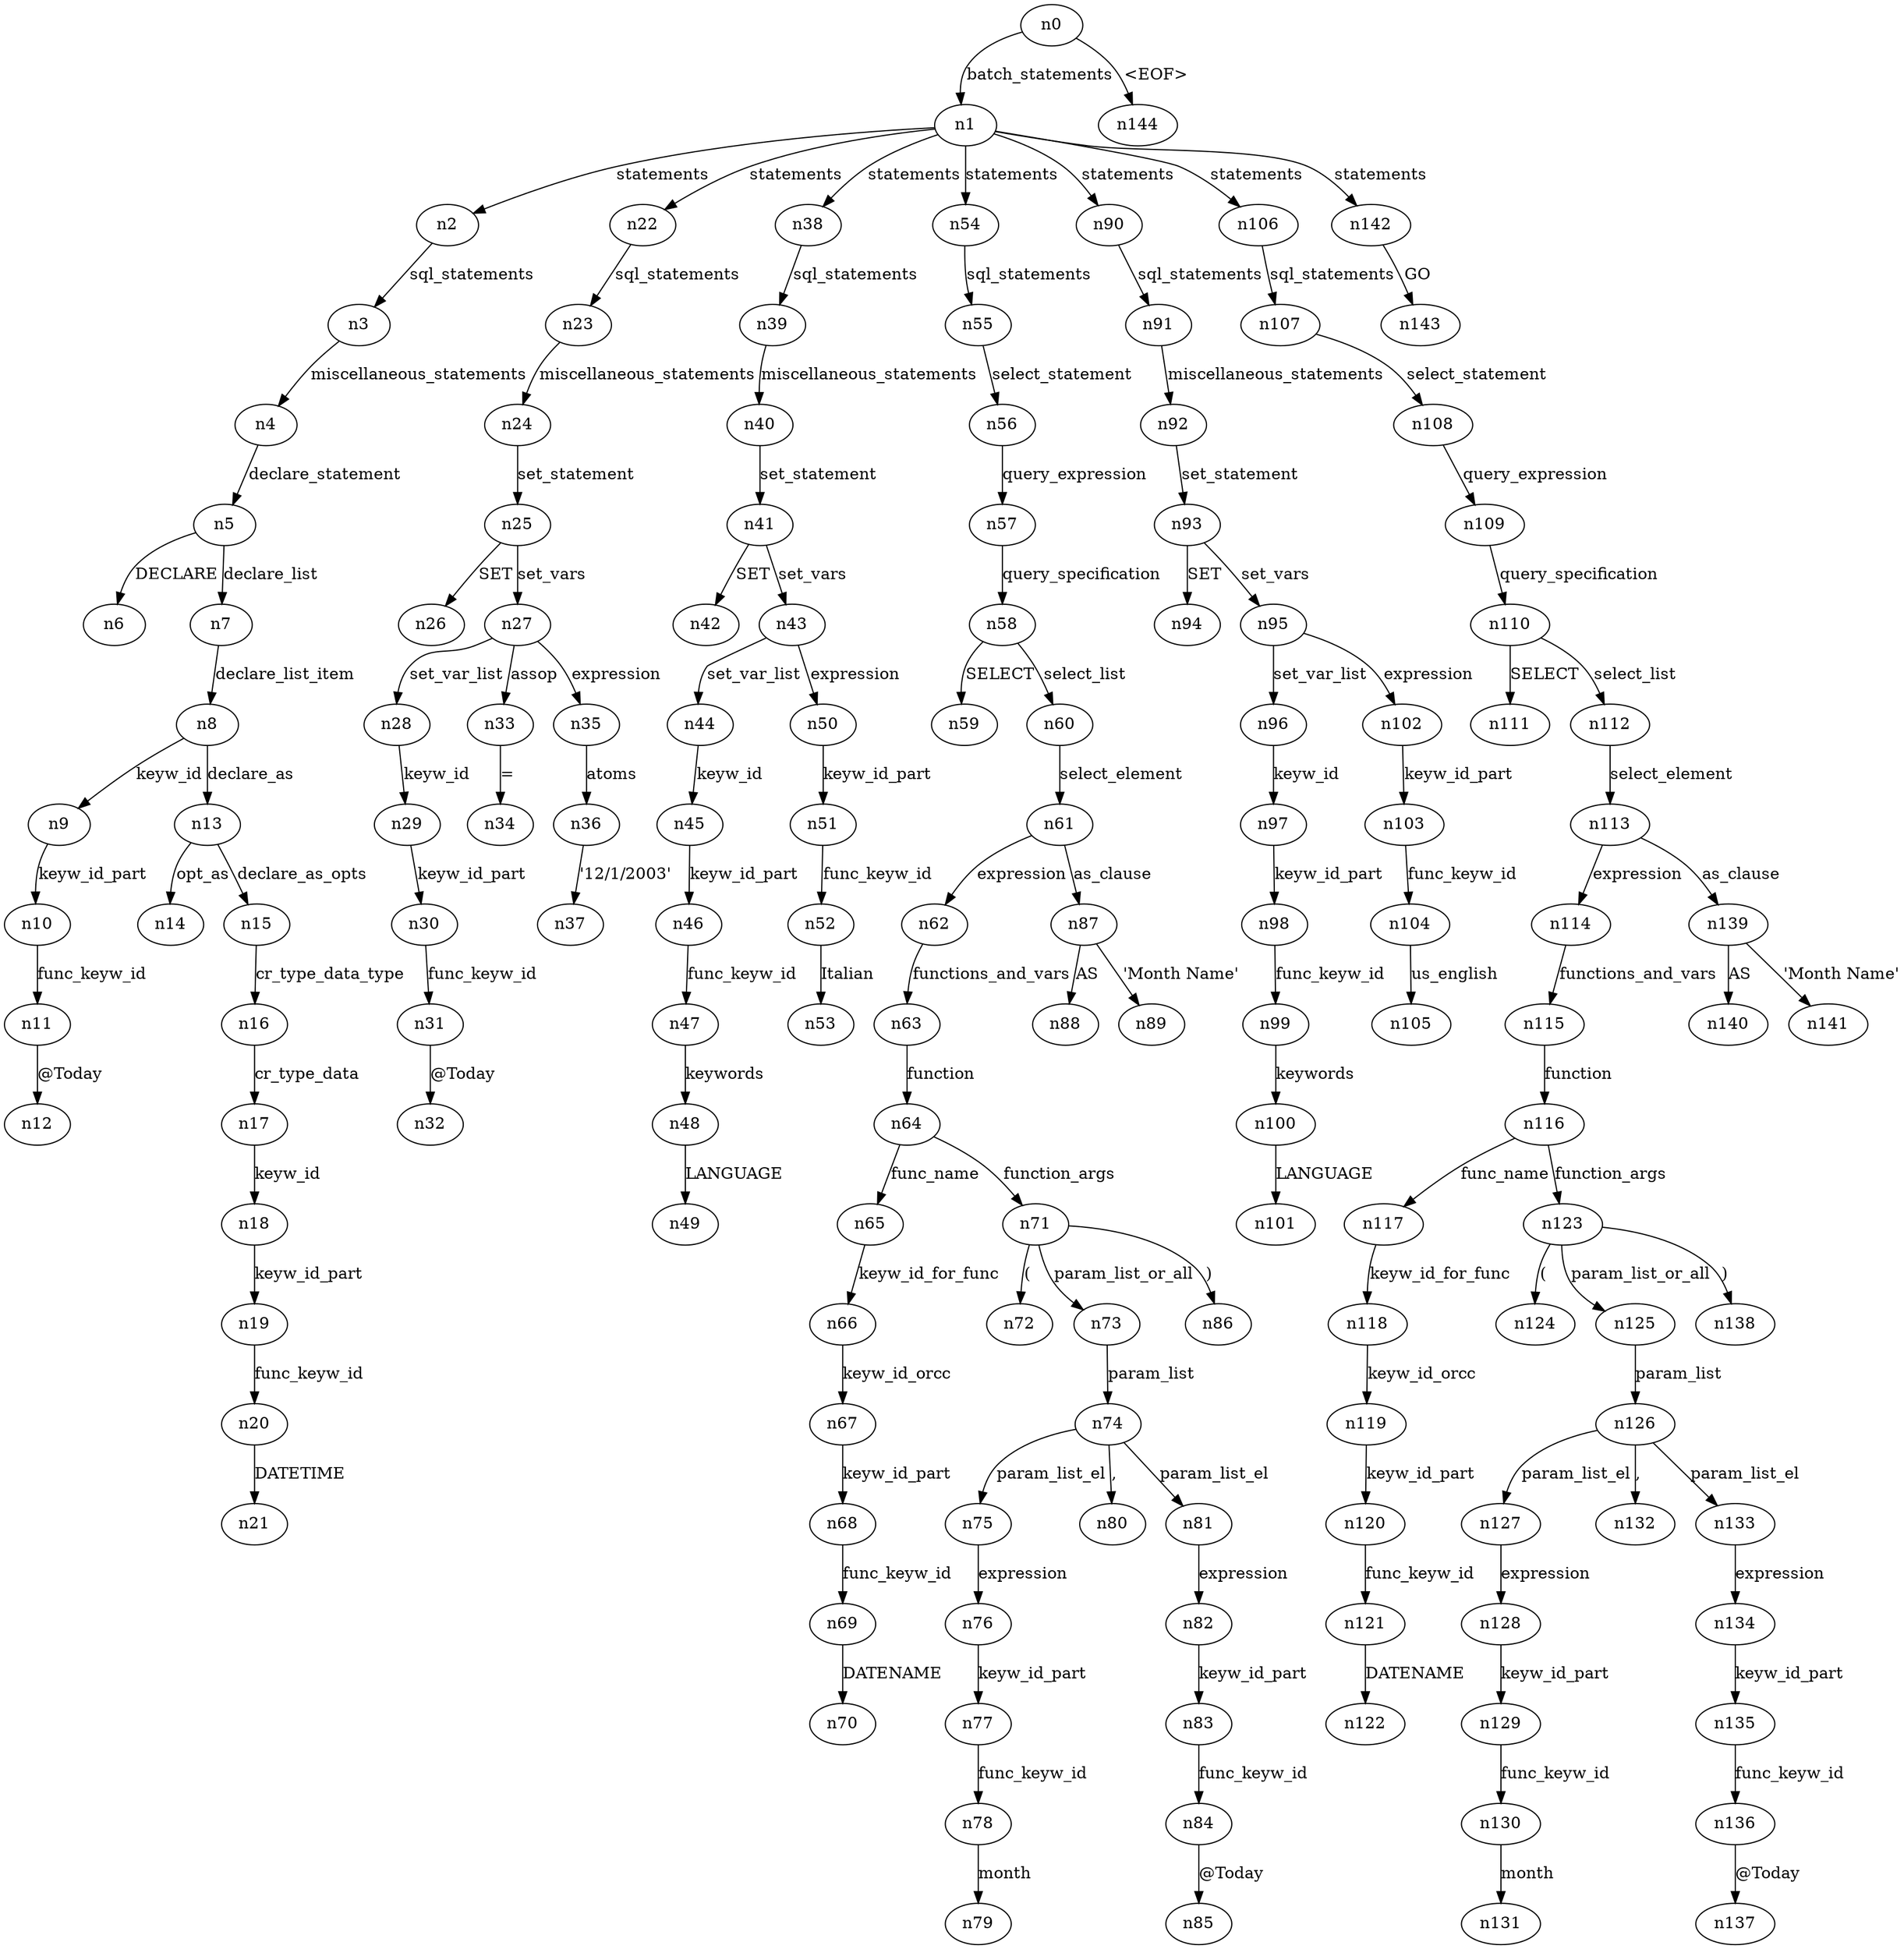 digraph ParseTree {
  n0 -> n1 [label="batch_statements"];
  n1 -> n2 [label="statements"];
  n2 -> n3 [label="sql_statements"];
  n3 -> n4 [label="miscellaneous_statements"];
  n4 -> n5 [label="declare_statement"];
  n5 -> n6 [label="DECLARE"];
  n5 -> n7 [label="declare_list"];
  n7 -> n8 [label="declare_list_item"];
  n8 -> n9 [label="keyw_id"];
  n9 -> n10 [label="keyw_id_part"];
  n10 -> n11 [label="func_keyw_id"];
  n11 -> n12 [label="@Today"];
  n8 -> n13 [label="declare_as"];
  n13 -> n14 [label="opt_as"];
  n13 -> n15 [label="declare_as_opts"];
  n15 -> n16 [label="cr_type_data_type"];
  n16 -> n17 [label="cr_type_data"];
  n17 -> n18 [label="keyw_id"];
  n18 -> n19 [label="keyw_id_part"];
  n19 -> n20 [label="func_keyw_id"];
  n20 -> n21 [label="DATETIME"];
  n1 -> n22 [label="statements"];
  n22 -> n23 [label="sql_statements"];
  n23 -> n24 [label="miscellaneous_statements"];
  n24 -> n25 [label="set_statement"];
  n25 -> n26 [label="SET"];
  n25 -> n27 [label="set_vars"];
  n27 -> n28 [label="set_var_list"];
  n28 -> n29 [label="keyw_id"];
  n29 -> n30 [label="keyw_id_part"];
  n30 -> n31 [label="func_keyw_id"];
  n31 -> n32 [label="@Today"];
  n27 -> n33 [label="assop"];
  n33 -> n34 [label="="];
  n27 -> n35 [label="expression"];
  n35 -> n36 [label="atoms"];
  n36 -> n37 [label="'12/1/2003'"];
  n1 -> n38 [label="statements"];
  n38 -> n39 [label="sql_statements"];
  n39 -> n40 [label="miscellaneous_statements"];
  n40 -> n41 [label="set_statement"];
  n41 -> n42 [label="SET"];
  n41 -> n43 [label="set_vars"];
  n43 -> n44 [label="set_var_list"];
  n44 -> n45 [label="keyw_id"];
  n45 -> n46 [label="keyw_id_part"];
  n46 -> n47 [label="func_keyw_id"];
  n47 -> n48 [label="keywords"];
  n48 -> n49 [label="LANGUAGE"];
  n43 -> n50 [label="expression"];
  n50 -> n51 [label="keyw_id_part"];
  n51 -> n52 [label="func_keyw_id"];
  n52 -> n53 [label="Italian"];
  n1 -> n54 [label="statements"];
  n54 -> n55 [label="sql_statements"];
  n55 -> n56 [label="select_statement"];
  n56 -> n57 [label="query_expression"];
  n57 -> n58 [label="query_specification"];
  n58 -> n59 [label="SELECT"];
  n58 -> n60 [label="select_list"];
  n60 -> n61 [label="select_element"];
  n61 -> n62 [label="expression"];
  n62 -> n63 [label="functions_and_vars"];
  n63 -> n64 [label="function"];
  n64 -> n65 [label="func_name"];
  n65 -> n66 [label="keyw_id_for_func"];
  n66 -> n67 [label="keyw_id_orcc"];
  n67 -> n68 [label="keyw_id_part"];
  n68 -> n69 [label="func_keyw_id"];
  n69 -> n70 [label="DATENAME"];
  n64 -> n71 [label="function_args"];
  n71 -> n72 [label="("];
  n71 -> n73 [label="param_list_or_all"];
  n73 -> n74 [label="param_list"];
  n74 -> n75 [label="param_list_el"];
  n75 -> n76 [label="expression"];
  n76 -> n77 [label="keyw_id_part"];
  n77 -> n78 [label="func_keyw_id"];
  n78 -> n79 [label="month"];
  n74 -> n80 [label=","];
  n74 -> n81 [label="param_list_el"];
  n81 -> n82 [label="expression"];
  n82 -> n83 [label="keyw_id_part"];
  n83 -> n84 [label="func_keyw_id"];
  n84 -> n85 [label="@Today"];
  n71 -> n86 [label=")"];
  n61 -> n87 [label="as_clause"];
  n87 -> n88 [label="AS"];
  n87 -> n89 [label="'Month Name'"];
  n1 -> n90 [label="statements"];
  n90 -> n91 [label="sql_statements"];
  n91 -> n92 [label="miscellaneous_statements"];
  n92 -> n93 [label="set_statement"];
  n93 -> n94 [label="SET"];
  n93 -> n95 [label="set_vars"];
  n95 -> n96 [label="set_var_list"];
  n96 -> n97 [label="keyw_id"];
  n97 -> n98 [label="keyw_id_part"];
  n98 -> n99 [label="func_keyw_id"];
  n99 -> n100 [label="keywords"];
  n100 -> n101 [label="LANGUAGE"];
  n95 -> n102 [label="expression"];
  n102 -> n103 [label="keyw_id_part"];
  n103 -> n104 [label="func_keyw_id"];
  n104 -> n105 [label="us_english"];
  n1 -> n106 [label="statements"];
  n106 -> n107 [label="sql_statements"];
  n107 -> n108 [label="select_statement"];
  n108 -> n109 [label="query_expression"];
  n109 -> n110 [label="query_specification"];
  n110 -> n111 [label="SELECT"];
  n110 -> n112 [label="select_list"];
  n112 -> n113 [label="select_element"];
  n113 -> n114 [label="expression"];
  n114 -> n115 [label="functions_and_vars"];
  n115 -> n116 [label="function"];
  n116 -> n117 [label="func_name"];
  n117 -> n118 [label="keyw_id_for_func"];
  n118 -> n119 [label="keyw_id_orcc"];
  n119 -> n120 [label="keyw_id_part"];
  n120 -> n121 [label="func_keyw_id"];
  n121 -> n122 [label="DATENAME"];
  n116 -> n123 [label="function_args"];
  n123 -> n124 [label="("];
  n123 -> n125 [label="param_list_or_all"];
  n125 -> n126 [label="param_list"];
  n126 -> n127 [label="param_list_el"];
  n127 -> n128 [label="expression"];
  n128 -> n129 [label="keyw_id_part"];
  n129 -> n130 [label="func_keyw_id"];
  n130 -> n131 [label="month"];
  n126 -> n132 [label=","];
  n126 -> n133 [label="param_list_el"];
  n133 -> n134 [label="expression"];
  n134 -> n135 [label="keyw_id_part"];
  n135 -> n136 [label="func_keyw_id"];
  n136 -> n137 [label="@Today"];
  n123 -> n138 [label=")"];
  n113 -> n139 [label="as_clause"];
  n139 -> n140 [label="AS"];
  n139 -> n141 [label="'Month Name'"];
  n1 -> n142 [label="statements"];
  n142 -> n143 [label="GO"];
  n0 -> n144 [label="<EOF>"];
}